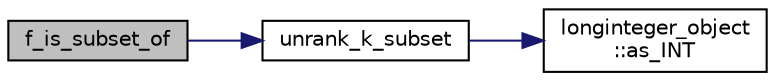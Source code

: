 digraph "f_is_subset_of"
{
  edge [fontname="Helvetica",fontsize="10",labelfontname="Helvetica",labelfontsize="10"];
  node [fontname="Helvetica",fontsize="10",shape=record];
  rankdir="LR";
  Node35 [label="f_is_subset_of",height=0.2,width=0.4,color="black", fillcolor="grey75", style="filled", fontcolor="black"];
  Node35 -> Node36 [color="midnightblue",fontsize="10",style="solid",fontname="Helvetica"];
  Node36 [label="unrank_k_subset",height=0.2,width=0.4,color="black", fillcolor="white", style="filled",URL="$d2/d7c/combinatorics_8_c.html#a709dbec12f4da5bb02b9352d45a2c77d"];
  Node36 -> Node37 [color="midnightblue",fontsize="10",style="solid",fontname="Helvetica"];
  Node37 [label="longinteger_object\l::as_INT",height=0.2,width=0.4,color="black", fillcolor="white", style="filled",URL="$dd/d7e/classlonginteger__object.html#afb992d4679a6741acc63c8bcba27971e"];
}
